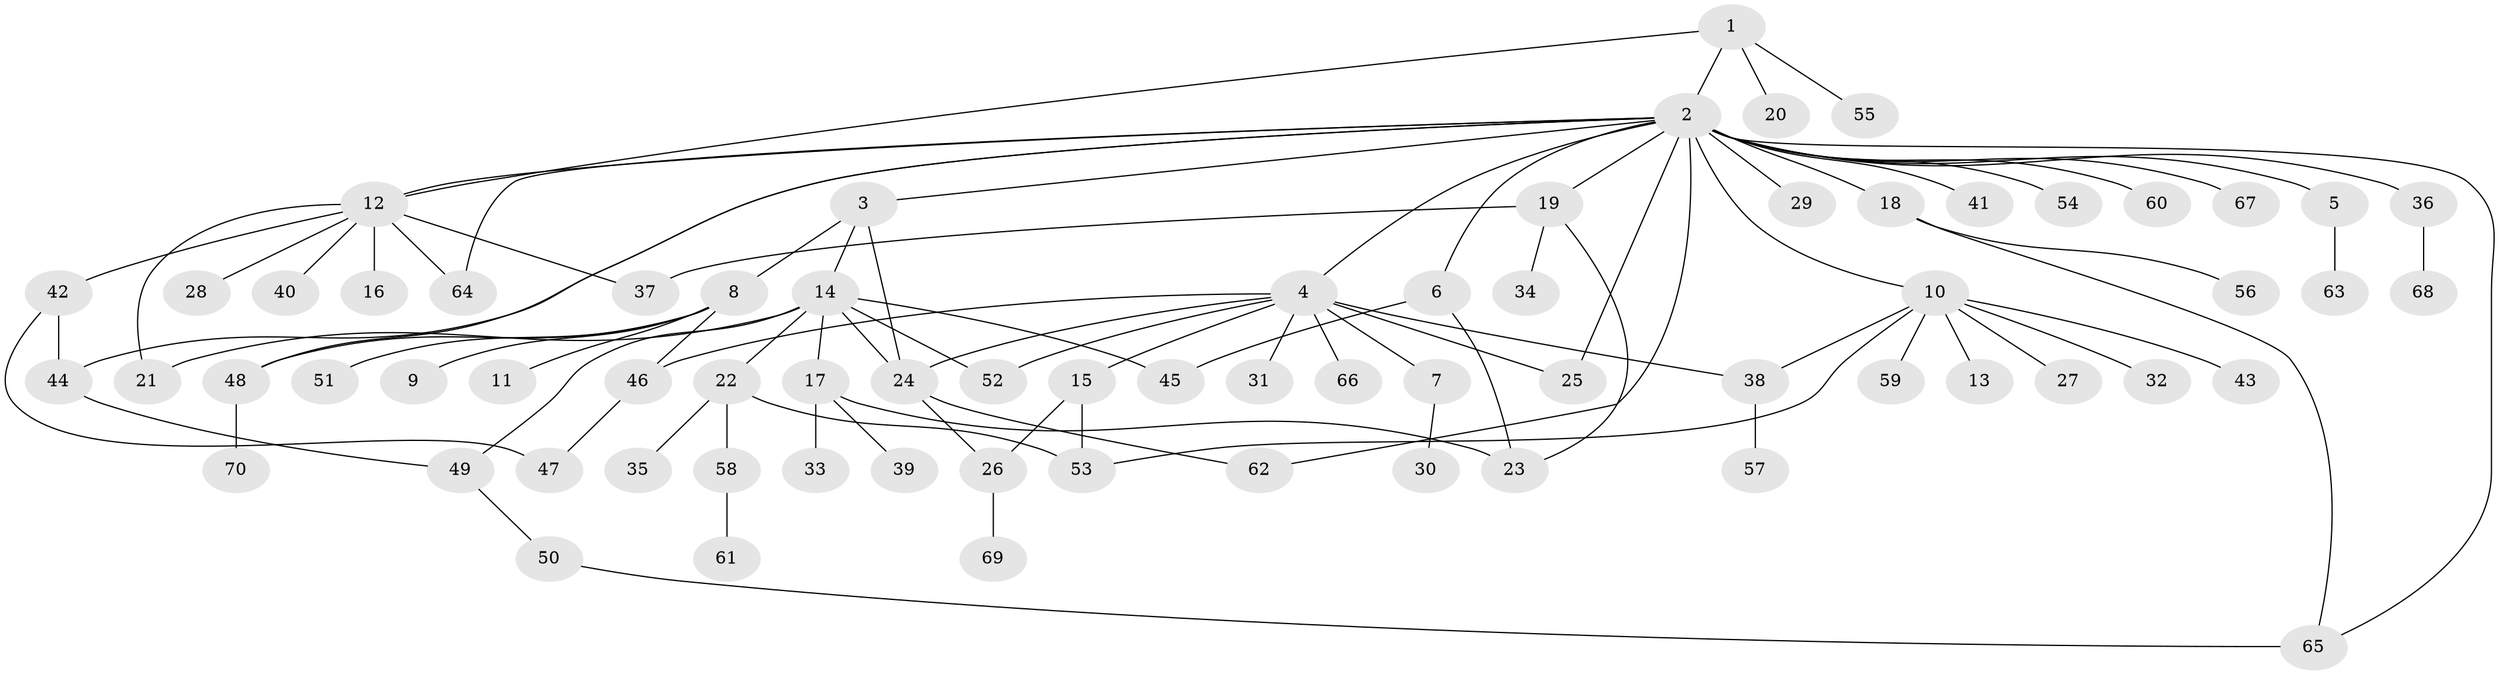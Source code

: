 // Generated by graph-tools (version 1.1) at 2025/26/03/09/25 03:26:06]
// undirected, 70 vertices, 92 edges
graph export_dot {
graph [start="1"]
  node [color=gray90,style=filled];
  1;
  2;
  3;
  4;
  5;
  6;
  7;
  8;
  9;
  10;
  11;
  12;
  13;
  14;
  15;
  16;
  17;
  18;
  19;
  20;
  21;
  22;
  23;
  24;
  25;
  26;
  27;
  28;
  29;
  30;
  31;
  32;
  33;
  34;
  35;
  36;
  37;
  38;
  39;
  40;
  41;
  42;
  43;
  44;
  45;
  46;
  47;
  48;
  49;
  50;
  51;
  52;
  53;
  54;
  55;
  56;
  57;
  58;
  59;
  60;
  61;
  62;
  63;
  64;
  65;
  66;
  67;
  68;
  69;
  70;
  1 -- 2;
  1 -- 12;
  1 -- 20;
  1 -- 55;
  2 -- 3;
  2 -- 4;
  2 -- 5;
  2 -- 6;
  2 -- 10;
  2 -- 12;
  2 -- 18;
  2 -- 19;
  2 -- 25;
  2 -- 29;
  2 -- 36;
  2 -- 41;
  2 -- 44;
  2 -- 48;
  2 -- 54;
  2 -- 60;
  2 -- 62;
  2 -- 64;
  2 -- 65;
  2 -- 67;
  3 -- 8;
  3 -- 14;
  3 -- 24;
  4 -- 7;
  4 -- 15;
  4 -- 24;
  4 -- 25;
  4 -- 31;
  4 -- 38;
  4 -- 46;
  4 -- 52;
  4 -- 66;
  5 -- 63;
  6 -- 23;
  6 -- 45;
  7 -- 30;
  8 -- 9;
  8 -- 11;
  8 -- 46;
  8 -- 48;
  8 -- 51;
  10 -- 13;
  10 -- 27;
  10 -- 32;
  10 -- 38;
  10 -- 43;
  10 -- 53;
  10 -- 59;
  12 -- 16;
  12 -- 21;
  12 -- 28;
  12 -- 37;
  12 -- 40;
  12 -- 42;
  12 -- 64;
  14 -- 17;
  14 -- 21;
  14 -- 22;
  14 -- 24;
  14 -- 45;
  14 -- 49;
  14 -- 52;
  15 -- 26;
  15 -- 53;
  17 -- 23;
  17 -- 33;
  17 -- 39;
  18 -- 56;
  18 -- 65;
  19 -- 23;
  19 -- 34;
  19 -- 37;
  22 -- 35;
  22 -- 53;
  22 -- 58;
  24 -- 26;
  24 -- 62;
  26 -- 69;
  36 -- 68;
  38 -- 57;
  42 -- 44;
  42 -- 47;
  44 -- 49;
  46 -- 47;
  48 -- 70;
  49 -- 50;
  50 -- 65;
  58 -- 61;
}
